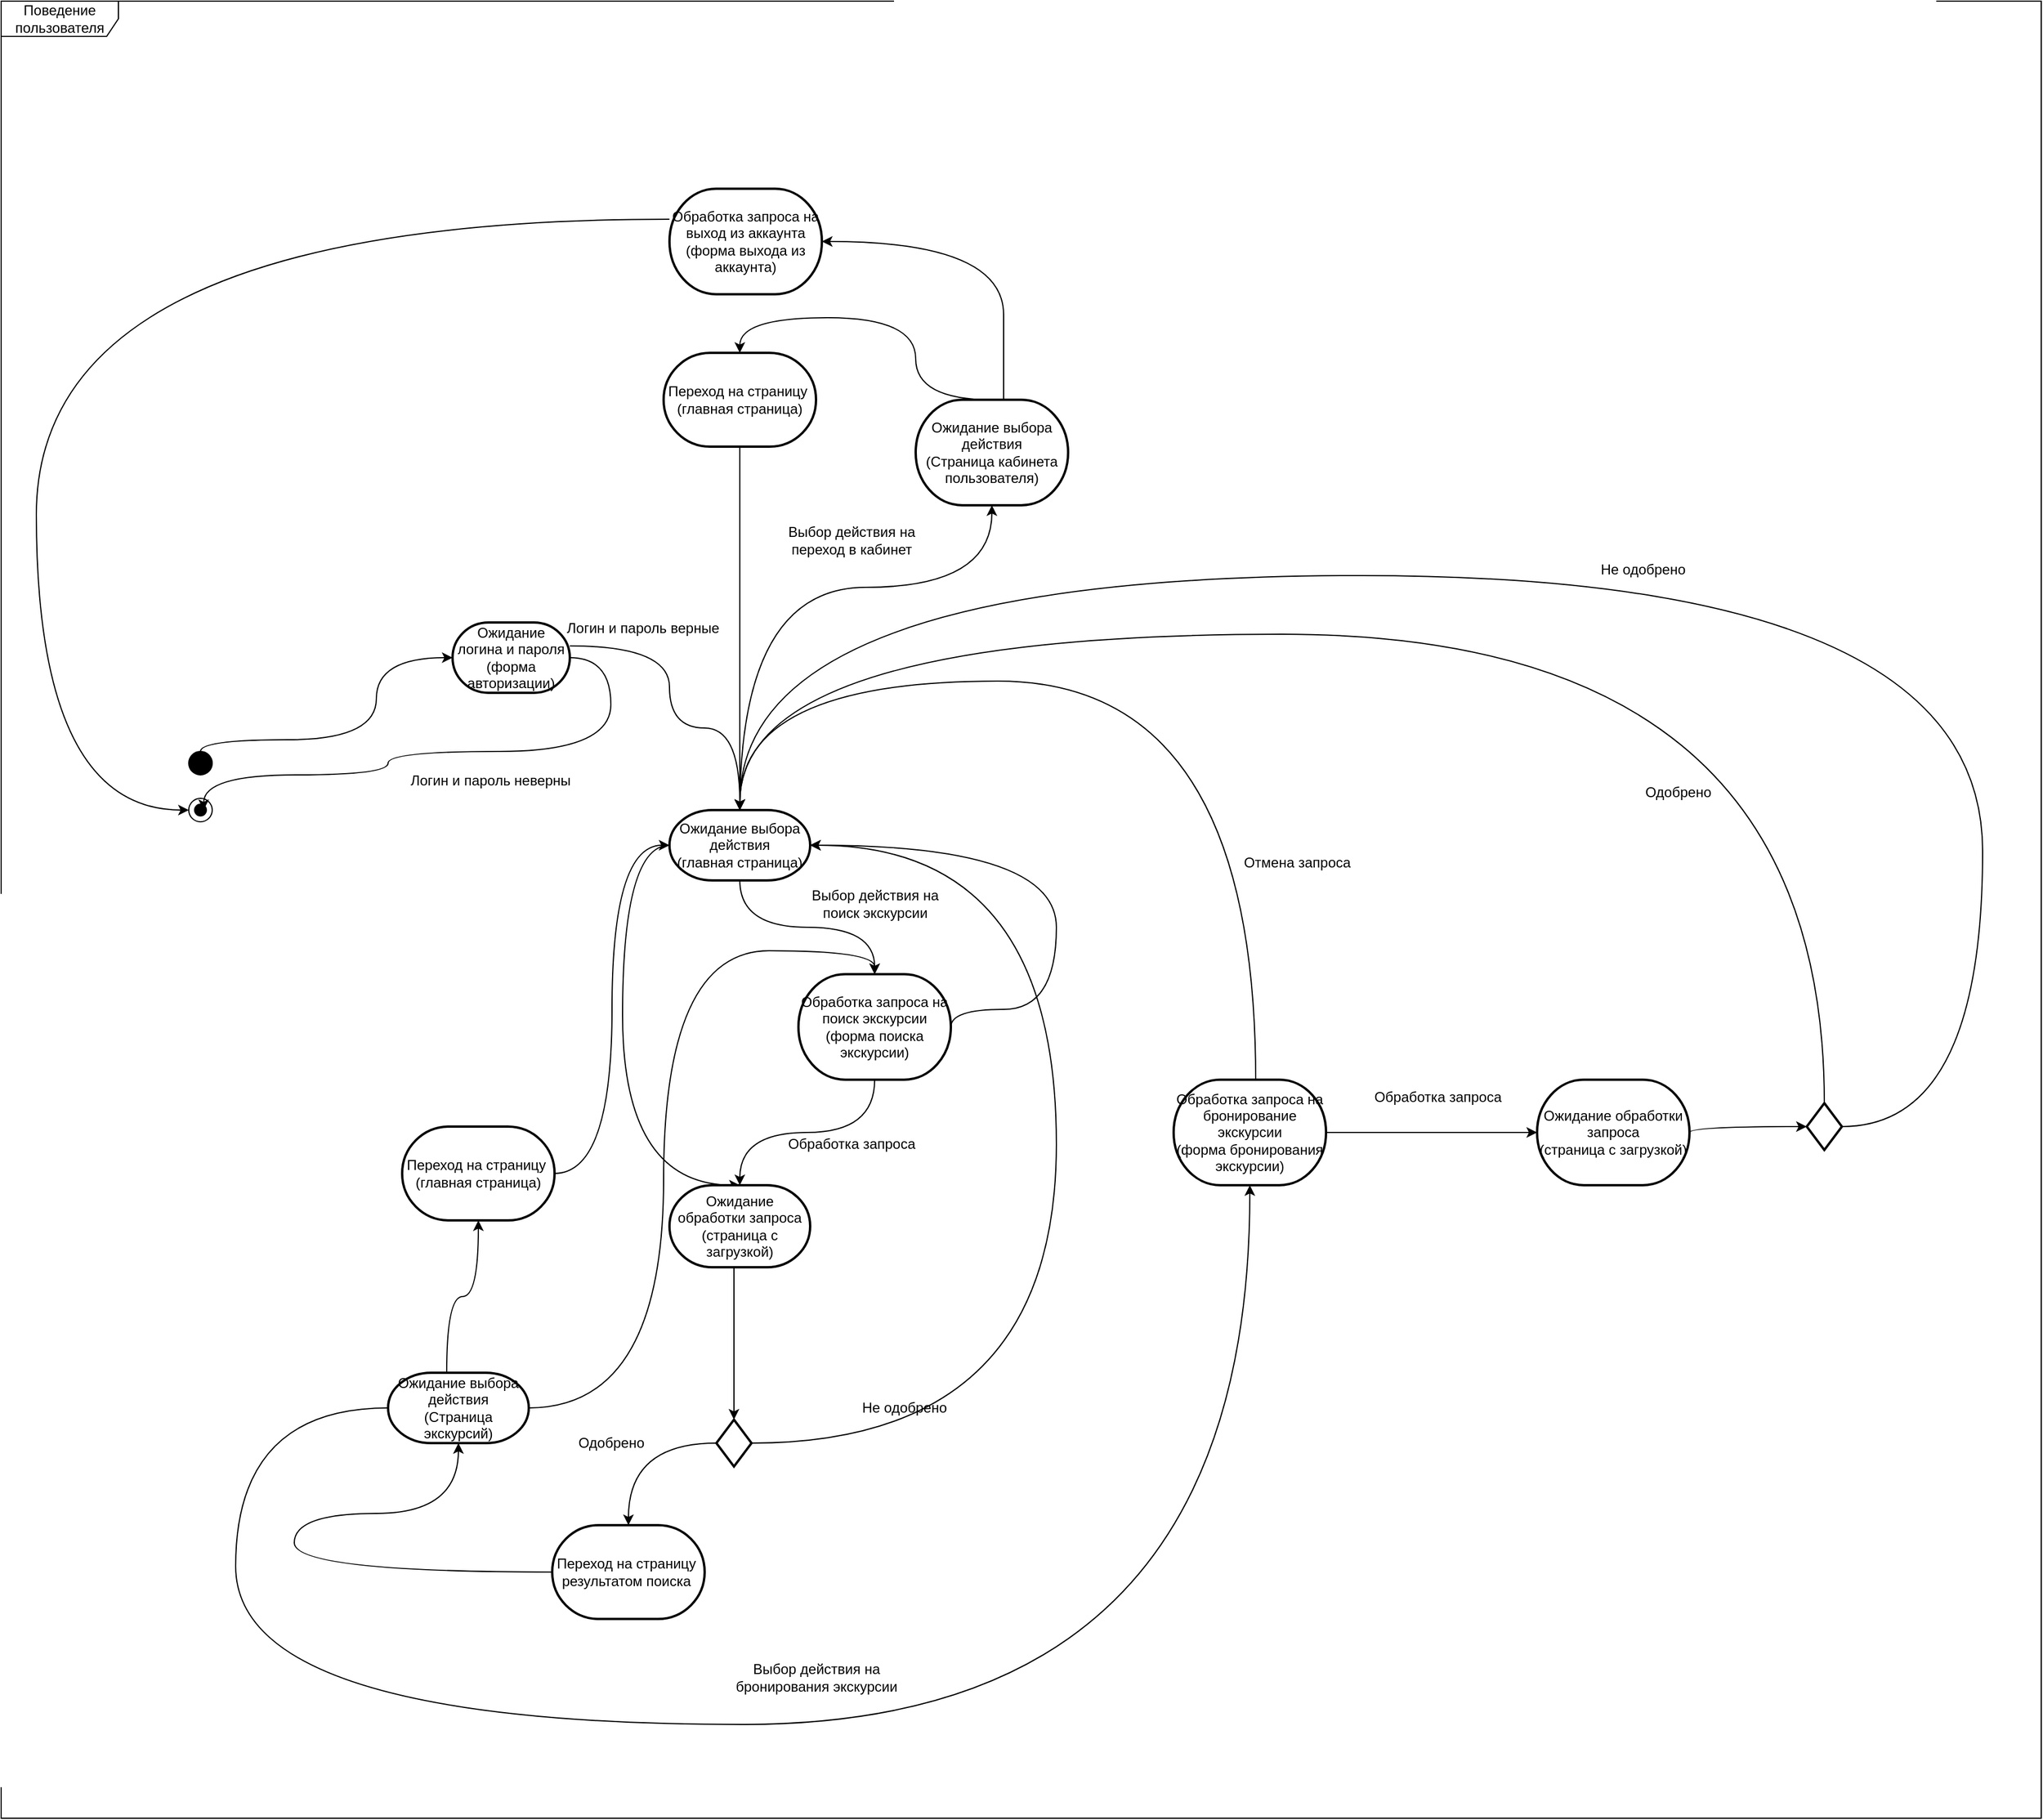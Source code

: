 <mxfile version="22.1.5" type="device" pages="2">
  <diagram name="Страница — 1" id="5sFfdiXSSPYg_MGfpaHV">
    <mxGraphModel dx="3241" dy="3050" grid="1" gridSize="10" guides="1" tooltips="1" connect="1" arrows="1" fold="1" page="1" pageScale="1" pageWidth="827" pageHeight="1169" math="0" shadow="0">
      <root>
        <mxCell id="0" />
        <mxCell id="1" parent="0" />
        <mxCell id="ZqFkhhLRCjHZOJYOurKl-1" value="Поведение пользователя" style="shape=umlFrame;whiteSpace=wrap;html=1;pointerEvents=0;width=100;height=30;" parent="1" vertex="1">
          <mxGeometry x="-820" y="-700" width="1740" height="1550" as="geometry" />
        </mxCell>
        <mxCell id="ZqFkhhLRCjHZOJYOurKl-2" value="" style="shape=ellipse;html=1;fillColor=strokeColor;fontSize=18;fontColor=#ffffff;" parent="1" vertex="1">
          <mxGeometry x="-660" y="-60" width="20" height="20" as="geometry" />
        </mxCell>
        <mxCell id="ZqFkhhLRCjHZOJYOurKl-3" value="" style="shape=mxgraph.sysml.actFinal;html=1;verticalLabelPosition=bottom;labelBackgroundColor=#ffffff;verticalAlign=top;" parent="1" vertex="1">
          <mxGeometry x="-660" y="-20" width="20" height="20" as="geometry" />
        </mxCell>
        <mxCell id="ZqFkhhLRCjHZOJYOurKl-14" style="edgeStyle=orthogonalEdgeStyle;rounded=0;orthogonalLoop=1;jettySize=auto;html=1;curved=1;exitX=0.5;exitY=1;exitDx=0;exitDy=0;exitPerimeter=0;" parent="1" source="ZqFkhhLRCjHZOJYOurKl-7" target="ZqFkhhLRCjHZOJYOurKl-12" edge="1">
          <mxGeometry relative="1" as="geometry" />
        </mxCell>
        <mxCell id="ZqFkhhLRCjHZOJYOurKl-15" style="edgeStyle=orthogonalEdgeStyle;rounded=0;orthogonalLoop=1;jettySize=auto;html=1;curved=1;entryX=0.5;entryY=0;entryDx=0;entryDy=0;entryPerimeter=0;" parent="1" source="ZqFkhhLRCjHZOJYOurKl-7" target="ZqFkhhLRCjHZOJYOurKl-21" edge="1">
          <mxGeometry relative="1" as="geometry">
            <mxPoint x="-300" y="130" as="targetPoint" />
            <Array as="points">
              <mxPoint x="-290" y="20" />
              <mxPoint x="-290" y="310" />
            </Array>
          </mxGeometry>
        </mxCell>
        <mxCell id="ZqFkhhLRCjHZOJYOurKl-7" value="Ожидание выбора действия&lt;br&gt;(главная страница)" style="strokeWidth=2;html=1;shape=mxgraph.flowchart.terminator;whiteSpace=wrap;" parent="1" vertex="1">
          <mxGeometry x="-250" y="-10" width="120" height="60" as="geometry" />
        </mxCell>
        <mxCell id="ZqFkhhLRCjHZOJYOurKl-10" style="edgeStyle=orthogonalEdgeStyle;rounded=0;orthogonalLoop=1;jettySize=auto;html=1;entryX=0;entryY=0.5;entryDx=0;entryDy=0;entryPerimeter=0;curved=1;" parent="1" source="ZqFkhhLRCjHZOJYOurKl-2" target="f9SN7dFAWlkoOtjX_CD_-2" edge="1">
          <mxGeometry relative="1" as="geometry">
            <Array as="points">
              <mxPoint x="-650" y="-70" />
              <mxPoint x="-500" y="-70" />
              <mxPoint x="-500" y="-140" />
            </Array>
            <mxPoint x="-430" y="-60" as="targetPoint" />
          </mxGeometry>
        </mxCell>
        <mxCell id="ZqFkhhLRCjHZOJYOurKl-23" style="edgeStyle=orthogonalEdgeStyle;rounded=0;orthogonalLoop=1;jettySize=auto;html=1;curved=1;" parent="1" source="ZqFkhhLRCjHZOJYOurKl-12" target="ZqFkhhLRCjHZOJYOurKl-21" edge="1">
          <mxGeometry relative="1" as="geometry" />
        </mxCell>
        <mxCell id="ZqFkhhLRCjHZOJYOurKl-27" style="edgeStyle=orthogonalEdgeStyle;rounded=0;orthogonalLoop=1;jettySize=auto;html=1;entryX=1;entryY=0.5;entryDx=0;entryDy=0;entryPerimeter=0;curved=1;exitX=1;exitY=0.5;exitDx=0;exitDy=0;exitPerimeter=0;" parent="1" source="ZqFkhhLRCjHZOJYOurKl-12" target="ZqFkhhLRCjHZOJYOurKl-7" edge="1">
          <mxGeometry relative="1" as="geometry">
            <Array as="points">
              <mxPoint x="80" y="160" />
              <mxPoint x="80" y="20" />
            </Array>
          </mxGeometry>
        </mxCell>
        <mxCell id="ZqFkhhLRCjHZOJYOurKl-12" value="Обработка запроса на поиск экскурсии&lt;br&gt;(форма поиска экскурсии)" style="strokeWidth=2;html=1;shape=mxgraph.flowchart.terminator;whiteSpace=wrap;" parent="1" vertex="1">
          <mxGeometry x="-140" y="130" width="130" height="90" as="geometry" />
        </mxCell>
        <mxCell id="ZqFkhhLRCjHZOJYOurKl-16" value="Выбор действия на &lt;br&gt;поиск экскурсии" style="text;html=1;align=center;verticalAlign=middle;resizable=0;points=[];autosize=1;strokeColor=none;fillColor=none;" parent="1" vertex="1">
          <mxGeometry x="-140" y="50" width="130" height="40" as="geometry" />
        </mxCell>
        <mxCell id="ZqFkhhLRCjHZOJYOurKl-21" value="Ожидание обработки запроса&lt;br&gt;(страница с загрузкой)" style="strokeWidth=2;html=1;shape=mxgraph.flowchart.terminator;whiteSpace=wrap;" parent="1" vertex="1">
          <mxGeometry x="-250" y="310" width="120" height="70" as="geometry" />
        </mxCell>
        <mxCell id="ZqFkhhLRCjHZOJYOurKl-24" value="Обработка запроса" style="text;html=1;align=center;verticalAlign=middle;resizable=0;points=[];autosize=1;strokeColor=none;fillColor=none;" parent="1" vertex="1">
          <mxGeometry x="-160" y="260" width="130" height="30" as="geometry" />
        </mxCell>
        <mxCell id="ZqFkhhLRCjHZOJYOurKl-28" value="Отмена запроса" style="text;html=1;align=center;verticalAlign=middle;resizable=0;points=[];autosize=1;strokeColor=none;fillColor=none;" parent="1" vertex="1">
          <mxGeometry x="230" y="20" width="110" height="30" as="geometry" />
        </mxCell>
        <mxCell id="ZqFkhhLRCjHZOJYOurKl-37" style="edgeStyle=orthogonalEdgeStyle;rounded=0;orthogonalLoop=1;jettySize=auto;html=1;curved=1;" parent="1" source="ZqFkhhLRCjHZOJYOurKl-33" target="ZqFkhhLRCjHZOJYOurKl-36" edge="1">
          <mxGeometry relative="1" as="geometry" />
        </mxCell>
        <mxCell id="ZqFkhhLRCjHZOJYOurKl-38" style="edgeStyle=orthogonalEdgeStyle;rounded=0;orthogonalLoop=1;jettySize=auto;html=1;curved=1;" parent="1" source="ZqFkhhLRCjHZOJYOurKl-33" target="ZqFkhhLRCjHZOJYOurKl-7" edge="1">
          <mxGeometry relative="1" as="geometry">
            <mxPoint x="-105" y="600" as="targetPoint" />
            <Array as="points">
              <mxPoint x="80" y="530" />
              <mxPoint x="80" y="20" />
            </Array>
          </mxGeometry>
        </mxCell>
        <mxCell id="ZqFkhhLRCjHZOJYOurKl-33" value="" style="strokeWidth=2;html=1;shape=mxgraph.flowchart.decision;whiteSpace=wrap;" parent="1" vertex="1">
          <mxGeometry x="-210" y="510" width="30" height="40" as="geometry" />
        </mxCell>
        <mxCell id="ZqFkhhLRCjHZOJYOurKl-34" style="edgeStyle=orthogonalEdgeStyle;rounded=0;orthogonalLoop=1;jettySize=auto;html=1;entryX=0.5;entryY=0;entryDx=0;entryDy=0;entryPerimeter=0;" parent="1" source="ZqFkhhLRCjHZOJYOurKl-21" target="ZqFkhhLRCjHZOJYOurKl-33" edge="1">
          <mxGeometry relative="1" as="geometry">
            <mxPoint x="-195" y="450" as="sourcePoint" />
            <Array as="points">
              <mxPoint x="-195" y="410" />
              <mxPoint x="-195" y="410" />
            </Array>
          </mxGeometry>
        </mxCell>
        <mxCell id="ZqFkhhLRCjHZOJYOurKl-36" value="Переход на страницу&amp;nbsp;&lt;br&gt;результатом поиска&amp;nbsp;" style="strokeWidth=2;html=1;shape=mxgraph.flowchart.terminator;whiteSpace=wrap;" parent="1" vertex="1">
          <mxGeometry x="-350" y="600" width="130" height="80" as="geometry" />
        </mxCell>
        <mxCell id="ZqFkhhLRCjHZOJYOurKl-39" value="Одобрено" style="text;html=1;align=center;verticalAlign=middle;resizable=0;points=[];autosize=1;strokeColor=none;fillColor=none;" parent="1" vertex="1">
          <mxGeometry x="-340" y="515" width="80" height="30" as="geometry" />
        </mxCell>
        <mxCell id="ZqFkhhLRCjHZOJYOurKl-40" value="Не одобрено" style="text;html=1;align=center;verticalAlign=middle;resizable=0;points=[];autosize=1;strokeColor=none;fillColor=none;" parent="1" vertex="1">
          <mxGeometry x="-100" y="485" width="100" height="30" as="geometry" />
        </mxCell>
        <mxCell id="ZqFkhhLRCjHZOJYOurKl-41" style="edgeStyle=orthogonalEdgeStyle;rounded=0;orthogonalLoop=1;jettySize=auto;html=1;entryX=0.5;entryY=1;entryDx=0;entryDy=0;entryPerimeter=0;curved=1;" parent="1" source="ZqFkhhLRCjHZOJYOurKl-36" target="vOHl85reNd6OI8K4IFUe-1" edge="1">
          <mxGeometry relative="1" as="geometry">
            <Array as="points">
              <mxPoint x="-570" y="640" />
              <mxPoint x="-570" y="590" />
              <mxPoint x="-430" y="590" />
            </Array>
          </mxGeometry>
        </mxCell>
        <mxCell id="vOHl85reNd6OI8K4IFUe-4" style="edgeStyle=orthogonalEdgeStyle;rounded=0;orthogonalLoop=1;jettySize=auto;html=1;curved=1;" parent="1" source="vOHl85reNd6OI8K4IFUe-1" target="vOHl85reNd6OI8K4IFUe-3" edge="1">
          <mxGeometry relative="1" as="geometry">
            <Array as="points">
              <mxPoint x="-440" y="405" />
              <mxPoint x="-413" y="405" />
            </Array>
          </mxGeometry>
        </mxCell>
        <mxCell id="vOHl85reNd6OI8K4IFUe-1" value="Ожидание выбора действия&lt;br&gt;(Страница экскурсий)" style="strokeWidth=2;html=1;shape=mxgraph.flowchart.terminator;whiteSpace=wrap;" parent="1" vertex="1">
          <mxGeometry x="-490" y="470" width="120" height="60" as="geometry" />
        </mxCell>
        <mxCell id="vOHl85reNd6OI8K4IFUe-3" value="Переход на страницу&amp;nbsp;&lt;br&gt;(главная страница)" style="strokeWidth=2;html=1;shape=mxgraph.flowchart.terminator;whiteSpace=wrap;" parent="1" vertex="1">
          <mxGeometry x="-478" y="260" width="130" height="80" as="geometry" />
        </mxCell>
        <mxCell id="vOHl85reNd6OI8K4IFUe-5" style="edgeStyle=orthogonalEdgeStyle;rounded=0;orthogonalLoop=1;jettySize=auto;html=1;entryX=0;entryY=0.5;entryDx=0;entryDy=0;entryPerimeter=0;curved=1;" parent="1" source="vOHl85reNd6OI8K4IFUe-3" target="ZqFkhhLRCjHZOJYOurKl-7" edge="1">
          <mxGeometry relative="1" as="geometry" />
        </mxCell>
        <mxCell id="vOHl85reNd6OI8K4IFUe-7" style="edgeStyle=orthogonalEdgeStyle;rounded=0;orthogonalLoop=1;jettySize=auto;html=1;entryX=0.5;entryY=0;entryDx=0;entryDy=0;entryPerimeter=0;curved=1;" parent="1" source="vOHl85reNd6OI8K4IFUe-1" target="ZqFkhhLRCjHZOJYOurKl-12" edge="1">
          <mxGeometry relative="1" as="geometry" />
        </mxCell>
        <mxCell id="f9SN7dFAWlkoOtjX_CD_-2" value="Ожидание логина и пароля&lt;br&gt;(форма авторизации)" style="strokeWidth=2;html=1;shape=mxgraph.flowchart.terminator;whiteSpace=wrap;" parent="1" vertex="1">
          <mxGeometry x="-435" y="-170" width="100" height="60" as="geometry" />
        </mxCell>
        <mxCell id="f9SN7dFAWlkoOtjX_CD_-3" style="edgeStyle=orthogonalEdgeStyle;rounded=0;orthogonalLoop=1;jettySize=auto;html=1;entryX=0.634;entryY=0.502;entryDx=0;entryDy=0;entryPerimeter=0;curved=1;" parent="1" source="f9SN7dFAWlkoOtjX_CD_-2" target="ZqFkhhLRCjHZOJYOurKl-3" edge="1">
          <mxGeometry relative="1" as="geometry">
            <Array as="points">
              <mxPoint x="-300" y="-140" />
              <mxPoint x="-300" y="-60" />
              <mxPoint x="-490" y="-60" />
              <mxPoint x="-490" y="-40" />
              <mxPoint x="-647" y="-40" />
            </Array>
            <mxPoint x="-425" y="-130" as="targetPoint" />
            <mxPoint x="-640" y="-50" as="sourcePoint" />
          </mxGeometry>
        </mxCell>
        <mxCell id="f9SN7dFAWlkoOtjX_CD_-4" value="Логин и пароль неверны" style="text;html=1;align=center;verticalAlign=middle;resizable=0;points=[];autosize=1;strokeColor=none;fillColor=none;" parent="1" vertex="1">
          <mxGeometry x="-483" y="-50" width="160" height="30" as="geometry" />
        </mxCell>
        <mxCell id="f9SN7dFAWlkoOtjX_CD_-5" style="edgeStyle=orthogonalEdgeStyle;rounded=0;orthogonalLoop=1;jettySize=auto;html=1;curved=1;" parent="1" source="f9SN7dFAWlkoOtjX_CD_-2" target="ZqFkhhLRCjHZOJYOurKl-7" edge="1">
          <mxGeometry relative="1" as="geometry">
            <Array as="points">
              <mxPoint x="-250" y="-150" />
              <mxPoint x="-250" y="-80" />
              <mxPoint x="-190" y="-80" />
            </Array>
            <mxPoint x="-55" y="-220" as="targetPoint" />
            <mxPoint x="-270" y="-140" as="sourcePoint" />
          </mxGeometry>
        </mxCell>
        <mxCell id="f9SN7dFAWlkoOtjX_CD_-6" value="Логин и пароль верные" style="text;html=1;align=center;verticalAlign=middle;resizable=0;points=[];autosize=1;strokeColor=none;fillColor=none;" parent="1" vertex="1">
          <mxGeometry x="-348" y="-180" width="150" height="30" as="geometry" />
        </mxCell>
        <mxCell id="f9SN7dFAWlkoOtjX_CD_-7" value="Обработка запроса на бронирование экскурсии&lt;br&gt;(форма бронирования экскурсии)" style="strokeWidth=2;html=1;shape=mxgraph.flowchart.terminator;whiteSpace=wrap;" parent="1" vertex="1">
          <mxGeometry x="180" y="220" width="130" height="90" as="geometry" />
        </mxCell>
        <mxCell id="f9SN7dFAWlkoOtjX_CD_-10" value="Ожидание обработки запроса&lt;br style=&quot;border-color: var(--border-color);&quot;&gt;(страница с загрузкой)" style="strokeWidth=2;html=1;shape=mxgraph.flowchart.terminator;whiteSpace=wrap;" parent="1" vertex="1">
          <mxGeometry x="490" y="220" width="130" height="90" as="geometry" />
        </mxCell>
        <mxCell id="f9SN7dFAWlkoOtjX_CD_-11" style="edgeStyle=orthogonalEdgeStyle;rounded=0;orthogonalLoop=1;jettySize=auto;html=1;curved=1;" parent="1" source="f9SN7dFAWlkoOtjX_CD_-7" target="f9SN7dFAWlkoOtjX_CD_-10" edge="1">
          <mxGeometry relative="1" as="geometry">
            <mxPoint x="-110" y="390" as="sourcePoint" />
            <mxPoint x="255" y="320" as="targetPoint" />
            <Array as="points">
              <mxPoint x="400" y="265" />
              <mxPoint x="400" y="265" />
            </Array>
          </mxGeometry>
        </mxCell>
        <mxCell id="f9SN7dFAWlkoOtjX_CD_-12" value="Обработка запроса" style="text;html=1;align=center;verticalAlign=middle;resizable=0;points=[];autosize=1;strokeColor=none;fillColor=none;" parent="1" vertex="1">
          <mxGeometry x="340" y="220" width="130" height="30" as="geometry" />
        </mxCell>
        <mxCell id="f9SN7dFAWlkoOtjX_CD_-13" style="edgeStyle=orthogonalEdgeStyle;rounded=0;orthogonalLoop=1;jettySize=auto;html=1;curved=1;" parent="1" source="f9SN7dFAWlkoOtjX_CD_-7" target="ZqFkhhLRCjHZOJYOurKl-7" edge="1">
          <mxGeometry relative="1" as="geometry">
            <Array as="points">
              <mxPoint x="250" y="-120" />
              <mxPoint x="-190" y="-120" />
            </Array>
            <mxPoint x="1140" y="605" as="sourcePoint" />
            <mxPoint x="390" y="380" as="targetPoint" />
          </mxGeometry>
        </mxCell>
        <mxCell id="f9SN7dFAWlkoOtjX_CD_-14" value="" style="strokeWidth=2;html=1;shape=mxgraph.flowchart.decision;whiteSpace=wrap;" parent="1" vertex="1">
          <mxGeometry x="720" y="240" width="30" height="40" as="geometry" />
        </mxCell>
        <mxCell id="f9SN7dFAWlkoOtjX_CD_-16" style="edgeStyle=orthogonalEdgeStyle;rounded=0;orthogonalLoop=1;jettySize=auto;html=1;curved=1;entryX=0.5;entryY=0;entryDx=0;entryDy=0;entryPerimeter=0;" parent="1" source="f9SN7dFAWlkoOtjX_CD_-14" target="ZqFkhhLRCjHZOJYOurKl-7" edge="1">
          <mxGeometry relative="1" as="geometry">
            <Array as="points">
              <mxPoint x="735" y="-160" />
              <mxPoint x="-190" y="-160" />
            </Array>
            <mxPoint x="770" y="230" as="sourcePoint" />
            <mxPoint x="401" y="380" as="targetPoint" />
          </mxGeometry>
        </mxCell>
        <mxCell id="f9SN7dFAWlkoOtjX_CD_-17" value="Одобрено" style="text;html=1;align=center;verticalAlign=middle;resizable=0;points=[];autosize=1;strokeColor=none;fillColor=none;" parent="1" vertex="1">
          <mxGeometry x="570" y="-40" width="80" height="30" as="geometry" />
        </mxCell>
        <mxCell id="f9SN7dFAWlkoOtjX_CD_-18" style="edgeStyle=orthogonalEdgeStyle;rounded=0;orthogonalLoop=1;jettySize=auto;html=1;curved=1;" parent="1" source="vOHl85reNd6OI8K4IFUe-1" target="f9SN7dFAWlkoOtjX_CD_-7" edge="1">
          <mxGeometry relative="1" as="geometry">
            <mxPoint x="-200" y="540" as="sourcePoint" />
            <mxPoint x="-275" y="610" as="targetPoint" />
            <Array as="points">
              <mxPoint x="-620" y="500" />
              <mxPoint x="-620" y="770" />
              <mxPoint x="245" y="770" />
            </Array>
          </mxGeometry>
        </mxCell>
        <mxCell id="f9SN7dFAWlkoOtjX_CD_-19" value="Выбор действия на &lt;br&gt;бронирования экскурсии" style="text;html=1;align=center;verticalAlign=middle;resizable=0;points=[];autosize=1;strokeColor=none;fillColor=none;" parent="1" vertex="1">
          <mxGeometry x="-210" y="710" width="170" height="40" as="geometry" />
        </mxCell>
        <mxCell id="f9SN7dFAWlkoOtjX_CD_-20" style="edgeStyle=orthogonalEdgeStyle;rounded=0;orthogonalLoop=1;jettySize=auto;html=1;curved=1;exitX=1;exitY=0.5;exitDx=0;exitDy=0;exitPerimeter=0;entryX=0.5;entryY=0;entryDx=0;entryDy=0;entryPerimeter=0;" parent="1" source="f9SN7dFAWlkoOtjX_CD_-14" target="ZqFkhhLRCjHZOJYOurKl-7" edge="1">
          <mxGeometry relative="1" as="geometry">
            <Array as="points">
              <mxPoint x="870" y="260" />
              <mxPoint x="870" y="-210" />
              <mxPoint x="-190" y="-210" />
            </Array>
            <mxPoint x="675" y="-140" as="sourcePoint" />
            <mxPoint x="-169" as="targetPoint" />
          </mxGeometry>
        </mxCell>
        <mxCell id="f9SN7dFAWlkoOtjX_CD_-21" value="Не одобрено" style="text;html=1;align=center;verticalAlign=middle;resizable=0;points=[];autosize=1;strokeColor=none;fillColor=none;" parent="1" vertex="1">
          <mxGeometry x="530" y="-230" width="100" height="30" as="geometry" />
        </mxCell>
        <mxCell id="f9SN7dFAWlkoOtjX_CD_-24" value="Ожидание выбора действия&lt;br style=&quot;border-color: var(--border-color);&quot;&gt;(Страница кабинета пользователя)" style="strokeWidth=2;html=1;shape=mxgraph.flowchart.terminator;whiteSpace=wrap;" parent="1" vertex="1">
          <mxGeometry x="-40" y="-360" width="130" height="90" as="geometry" />
        </mxCell>
        <mxCell id="f9SN7dFAWlkoOtjX_CD_-25" style="edgeStyle=orthogonalEdgeStyle;rounded=0;orthogonalLoop=1;jettySize=auto;html=1;curved=1;exitX=0.5;exitY=0;exitDx=0;exitDy=0;exitPerimeter=0;" parent="1" source="ZqFkhhLRCjHZOJYOurKl-7" target="f9SN7dFAWlkoOtjX_CD_-24" edge="1">
          <mxGeometry relative="1" as="geometry">
            <mxPoint x="-210" y="-235.45" as="sourcePoint" />
            <mxPoint x="-30" y="-235.45" as="targetPoint" />
            <Array as="points">
              <mxPoint x="-190" y="-200" />
              <mxPoint x="25" y="-200" />
            </Array>
          </mxGeometry>
        </mxCell>
        <mxCell id="f9SN7dFAWlkoOtjX_CD_-26" value="Выбор действия на &lt;br&gt;переход в кабинет" style="text;html=1;align=center;verticalAlign=middle;resizable=0;points=[];autosize=1;strokeColor=none;fillColor=none;" parent="1" vertex="1">
          <mxGeometry x="-160" y="-260" width="130" height="40" as="geometry" />
        </mxCell>
        <mxCell id="f9SN7dFAWlkoOtjX_CD_-27" value="Обработка запроса на выход из аккаунта&lt;br&gt;(форма выхода из аккаунта)" style="strokeWidth=2;html=1;shape=mxgraph.flowchart.terminator;whiteSpace=wrap;" parent="1" vertex="1">
          <mxGeometry x="-250" y="-540" width="130" height="90" as="geometry" />
        </mxCell>
        <mxCell id="f9SN7dFAWlkoOtjX_CD_-28" style="edgeStyle=orthogonalEdgeStyle;rounded=0;orthogonalLoop=1;jettySize=auto;html=1;curved=1;" parent="1" source="f9SN7dFAWlkoOtjX_CD_-24" target="f9SN7dFAWlkoOtjX_CD_-27" edge="1">
          <mxGeometry relative="1" as="geometry">
            <mxPoint x="-180" as="sourcePoint" />
            <mxPoint x="35" y="-260" as="targetPoint" />
            <Array as="points">
              <mxPoint x="35" y="-370" />
              <mxPoint x="35" y="-370" />
            </Array>
          </mxGeometry>
        </mxCell>
        <mxCell id="f9SN7dFAWlkoOtjX_CD_-29" style="edgeStyle=orthogonalEdgeStyle;rounded=0;orthogonalLoop=1;jettySize=auto;html=1;curved=1;entryX=0;entryY=0.5;entryDx=0;entryDy=0;entryPerimeter=0;" parent="1" source="f9SN7dFAWlkoOtjX_CD_-27" target="ZqFkhhLRCjHZOJYOurKl-3" edge="1">
          <mxGeometry relative="1" as="geometry">
            <mxPoint x="-210" y="-504" as="sourcePoint" />
            <mxPoint x="-210" y="-584" as="targetPoint" />
            <Array as="points">
              <mxPoint x="-790" y="-514" />
              <mxPoint x="-790" y="-10" />
            </Array>
          </mxGeometry>
        </mxCell>
        <mxCell id="f9SN7dFAWlkoOtjX_CD_-30" value="Переход на страницу&amp;nbsp;&lt;br&gt;(главная страница)" style="strokeWidth=2;html=1;shape=mxgraph.flowchart.terminator;whiteSpace=wrap;" parent="1" vertex="1">
          <mxGeometry x="-255" y="-400" width="130" height="80" as="geometry" />
        </mxCell>
        <mxCell id="f9SN7dFAWlkoOtjX_CD_-31" style="edgeStyle=orthogonalEdgeStyle;rounded=0;orthogonalLoop=1;jettySize=auto;html=1;curved=1;exitX=0.5;exitY=0;exitDx=0;exitDy=0;exitPerimeter=0;" parent="1" source="f9SN7dFAWlkoOtjX_CD_-24" target="f9SN7dFAWlkoOtjX_CD_-30" edge="1">
          <mxGeometry relative="1" as="geometry">
            <mxPoint x="275" y="-365" as="sourcePoint" />
            <mxPoint x="120" y="-500" as="targetPoint" />
            <Array as="points">
              <mxPoint x="-40" y="-360" />
              <mxPoint x="-40" y="-430" />
              <mxPoint x="-190" y="-430" />
            </Array>
          </mxGeometry>
        </mxCell>
        <mxCell id="f9SN7dFAWlkoOtjX_CD_-32" style="edgeStyle=orthogonalEdgeStyle;rounded=0;orthogonalLoop=1;jettySize=auto;html=1;curved=1;exitX=0.5;exitY=1;exitDx=0;exitDy=0;exitPerimeter=0;entryX=0.5;entryY=0;entryDx=0;entryDy=0;entryPerimeter=0;" parent="1" source="f9SN7dFAWlkoOtjX_CD_-30" target="ZqFkhhLRCjHZOJYOurKl-7" edge="1">
          <mxGeometry relative="1" as="geometry">
            <mxPoint x="190" y="-395" as="sourcePoint" />
            <mxPoint x="290" y="-400" as="targetPoint" />
            <Array as="points">
              <mxPoint x="-190" y="-200" />
              <mxPoint x="-190" y="-200" />
            </Array>
          </mxGeometry>
        </mxCell>
        <mxCell id="f9SN7dFAWlkoOtjX_CD_-33" style="edgeStyle=orthogonalEdgeStyle;rounded=0;orthogonalLoop=1;jettySize=auto;html=1;curved=1;exitX=1;exitY=0.5;exitDx=0;exitDy=0;exitPerimeter=0;entryX=0;entryY=0.5;entryDx=0;entryDy=0;entryPerimeter=0;" parent="1" source="f9SN7dFAWlkoOtjX_CD_-10" target="f9SN7dFAWlkoOtjX_CD_-14" edge="1">
          <mxGeometry relative="1" as="geometry">
            <mxPoint x="710" y="308.95" as="sourcePoint" />
            <mxPoint x="890" y="308.95" as="targetPoint" />
            <Array as="points">
              <mxPoint x="620" y="260" />
            </Array>
          </mxGeometry>
        </mxCell>
      </root>
    </mxGraphModel>
  </diagram>
  <diagram id="s0JK3L38kdMaO2lfotUP" name="Страница — 2">
    <mxGraphModel dx="2437" dy="2423" grid="1" gridSize="10" guides="1" tooltips="1" connect="1" arrows="1" fold="1" page="1" pageScale="1" pageWidth="827" pageHeight="1169" math="0" shadow="0">
      <root>
        <mxCell id="0" />
        <mxCell id="1" parent="0" />
        <mxCell id="zlyWYJ8HBz21ZEDZkuE5-1" value="Поведение пользователя" style="shape=umlFrame;whiteSpace=wrap;html=1;pointerEvents=0;width=100;height=30;" vertex="1" parent="1">
          <mxGeometry x="-820" y="-700" width="1740" height="1550" as="geometry" />
        </mxCell>
        <mxCell id="zlyWYJ8HBz21ZEDZkuE5-2" value="" style="shape=ellipse;html=1;fillColor=strokeColor;fontSize=18;fontColor=#ffffff;" vertex="1" parent="1">
          <mxGeometry x="-660" y="-60" width="20" height="20" as="geometry" />
        </mxCell>
        <mxCell id="zlyWYJ8HBz21ZEDZkuE5-3" value="" style="shape=mxgraph.sysml.actFinal;html=1;verticalLabelPosition=bottom;labelBackgroundColor=#ffffff;verticalAlign=top;" vertex="1" parent="1">
          <mxGeometry x="-660" y="-20" width="20" height="20" as="geometry" />
        </mxCell>
        <mxCell id="zlyWYJ8HBz21ZEDZkuE5-4" style="edgeStyle=orthogonalEdgeStyle;rounded=0;orthogonalLoop=1;jettySize=auto;html=1;curved=1;exitX=0.5;exitY=1;exitDx=0;exitDy=0;exitPerimeter=0;" edge="1" parent="1" source="zlyWYJ8HBz21ZEDZkuE5-6" target="zlyWYJ8HBz21ZEDZkuE5-10">
          <mxGeometry relative="1" as="geometry" />
        </mxCell>
        <mxCell id="zlyWYJ8HBz21ZEDZkuE5-5" style="edgeStyle=orthogonalEdgeStyle;rounded=0;orthogonalLoop=1;jettySize=auto;html=1;curved=1;entryX=0.5;entryY=0;entryDx=0;entryDy=0;entryPerimeter=0;" edge="1" parent="1" source="zlyWYJ8HBz21ZEDZkuE5-6" target="zlyWYJ8HBz21ZEDZkuE5-12">
          <mxGeometry relative="1" as="geometry">
            <mxPoint x="-300" y="130" as="targetPoint" />
            <Array as="points">
              <mxPoint x="-290" y="20" />
              <mxPoint x="-290" y="310" />
            </Array>
          </mxGeometry>
        </mxCell>
        <mxCell id="zlyWYJ8HBz21ZEDZkuE5-6" value="Ожидание выбора действия&lt;br&gt;(главная страница)" style="strokeWidth=2;html=1;shape=mxgraph.flowchart.terminator;whiteSpace=wrap;" vertex="1" parent="1">
          <mxGeometry x="-250" y="-10" width="120" height="60" as="geometry" />
        </mxCell>
        <mxCell id="zlyWYJ8HBz21ZEDZkuE5-7" style="edgeStyle=orthogonalEdgeStyle;rounded=0;orthogonalLoop=1;jettySize=auto;html=1;entryX=0;entryY=0.5;entryDx=0;entryDy=0;entryPerimeter=0;curved=1;" edge="1" parent="1" source="zlyWYJ8HBz21ZEDZkuE5-2" target="zlyWYJ8HBz21ZEDZkuE5-28">
          <mxGeometry relative="1" as="geometry">
            <Array as="points">
              <mxPoint x="-650" y="-70" />
              <mxPoint x="-500" y="-70" />
              <mxPoint x="-500" y="-140" />
            </Array>
            <mxPoint x="-430" y="-60" as="targetPoint" />
          </mxGeometry>
        </mxCell>
        <mxCell id="zlyWYJ8HBz21ZEDZkuE5-8" style="edgeStyle=orthogonalEdgeStyle;rounded=0;orthogonalLoop=1;jettySize=auto;html=1;curved=1;" edge="1" parent="1" source="zlyWYJ8HBz21ZEDZkuE5-10" target="zlyWYJ8HBz21ZEDZkuE5-12">
          <mxGeometry relative="1" as="geometry" />
        </mxCell>
        <mxCell id="zlyWYJ8HBz21ZEDZkuE5-9" style="edgeStyle=orthogonalEdgeStyle;rounded=0;orthogonalLoop=1;jettySize=auto;html=1;entryX=1;entryY=0.5;entryDx=0;entryDy=0;entryPerimeter=0;curved=1;exitX=1;exitY=0.5;exitDx=0;exitDy=0;exitPerimeter=0;" edge="1" parent="1" source="zlyWYJ8HBz21ZEDZkuE5-10" target="zlyWYJ8HBz21ZEDZkuE5-6">
          <mxGeometry relative="1" as="geometry">
            <Array as="points">
              <mxPoint x="80" y="160" />
              <mxPoint x="80" y="20" />
            </Array>
          </mxGeometry>
        </mxCell>
        <mxCell id="zlyWYJ8HBz21ZEDZkuE5-10" value="Обработка запроса на поиск экскурсии&lt;br&gt;(форма поиска экскурсии)" style="strokeWidth=2;html=1;shape=mxgraph.flowchart.terminator;whiteSpace=wrap;" vertex="1" parent="1">
          <mxGeometry x="-140" y="130" width="130" height="90" as="geometry" />
        </mxCell>
        <mxCell id="zlyWYJ8HBz21ZEDZkuE5-11" value="Выбор действия на &lt;br&gt;поиск экскурсии" style="text;html=1;align=center;verticalAlign=middle;resizable=0;points=[];autosize=1;strokeColor=none;fillColor=none;" vertex="1" parent="1">
          <mxGeometry x="-140" y="50" width="130" height="40" as="geometry" />
        </mxCell>
        <mxCell id="zlyWYJ8HBz21ZEDZkuE5-12" value="Ожидание обработки запроса&lt;br&gt;(страница с загрузкой)" style="strokeWidth=2;html=1;shape=mxgraph.flowchart.terminator;whiteSpace=wrap;" vertex="1" parent="1">
          <mxGeometry x="-250" y="310" width="120" height="70" as="geometry" />
        </mxCell>
        <mxCell id="zlyWYJ8HBz21ZEDZkuE5-13" value="Обработка запроса" style="text;html=1;align=center;verticalAlign=middle;resizable=0;points=[];autosize=1;strokeColor=none;fillColor=none;" vertex="1" parent="1">
          <mxGeometry x="-160" y="260" width="130" height="30" as="geometry" />
        </mxCell>
        <mxCell id="zlyWYJ8HBz21ZEDZkuE5-15" style="edgeStyle=orthogonalEdgeStyle;rounded=0;orthogonalLoop=1;jettySize=auto;html=1;curved=1;" edge="1" parent="1" source="zlyWYJ8HBz21ZEDZkuE5-17" target="zlyWYJ8HBz21ZEDZkuE5-19">
          <mxGeometry relative="1" as="geometry" />
        </mxCell>
        <mxCell id="zlyWYJ8HBz21ZEDZkuE5-16" style="edgeStyle=orthogonalEdgeStyle;rounded=0;orthogonalLoop=1;jettySize=auto;html=1;curved=1;" edge="1" parent="1" source="zlyWYJ8HBz21ZEDZkuE5-17" target="zlyWYJ8HBz21ZEDZkuE5-6">
          <mxGeometry relative="1" as="geometry">
            <mxPoint x="-105" y="600" as="targetPoint" />
            <Array as="points">
              <mxPoint x="80" y="530" />
              <mxPoint x="80" y="20" />
            </Array>
          </mxGeometry>
        </mxCell>
        <mxCell id="zlyWYJ8HBz21ZEDZkuE5-17" value="" style="strokeWidth=2;html=1;shape=mxgraph.flowchart.decision;whiteSpace=wrap;" vertex="1" parent="1">
          <mxGeometry x="-210" y="510" width="30" height="40" as="geometry" />
        </mxCell>
        <mxCell id="zlyWYJ8HBz21ZEDZkuE5-18" style="edgeStyle=orthogonalEdgeStyle;rounded=0;orthogonalLoop=1;jettySize=auto;html=1;entryX=0.5;entryY=0;entryDx=0;entryDy=0;entryPerimeter=0;" edge="1" parent="1" source="zlyWYJ8HBz21ZEDZkuE5-12" target="zlyWYJ8HBz21ZEDZkuE5-17">
          <mxGeometry relative="1" as="geometry">
            <mxPoint x="-195" y="450" as="sourcePoint" />
            <Array as="points">
              <mxPoint x="-195" y="410" />
              <mxPoint x="-195" y="410" />
            </Array>
          </mxGeometry>
        </mxCell>
        <mxCell id="zlyWYJ8HBz21ZEDZkuE5-19" value="Переход на страницу&amp;nbsp;&lt;br&gt;результатом поиска&amp;nbsp;" style="strokeWidth=2;html=1;shape=mxgraph.flowchart.terminator;whiteSpace=wrap;" vertex="1" parent="1">
          <mxGeometry x="-350" y="600" width="130" height="80" as="geometry" />
        </mxCell>
        <mxCell id="zlyWYJ8HBz21ZEDZkuE5-20" value="Одобрено" style="text;html=1;align=center;verticalAlign=middle;resizable=0;points=[];autosize=1;strokeColor=none;fillColor=none;" vertex="1" parent="1">
          <mxGeometry x="-340" y="515" width="80" height="30" as="geometry" />
        </mxCell>
        <mxCell id="zlyWYJ8HBz21ZEDZkuE5-21" value="Не одобрено" style="text;html=1;align=center;verticalAlign=middle;resizable=0;points=[];autosize=1;strokeColor=none;fillColor=none;" vertex="1" parent="1">
          <mxGeometry x="-100" y="485" width="100" height="30" as="geometry" />
        </mxCell>
        <mxCell id="zlyWYJ8HBz21ZEDZkuE5-22" style="edgeStyle=orthogonalEdgeStyle;rounded=0;orthogonalLoop=1;jettySize=auto;html=1;entryX=0.5;entryY=1;entryDx=0;entryDy=0;entryPerimeter=0;curved=1;" edge="1" parent="1" source="zlyWYJ8HBz21ZEDZkuE5-19" target="zlyWYJ8HBz21ZEDZkuE5-24">
          <mxGeometry relative="1" as="geometry">
            <Array as="points">
              <mxPoint x="-570" y="640" />
              <mxPoint x="-570" y="590" />
              <mxPoint x="-430" y="590" />
            </Array>
          </mxGeometry>
        </mxCell>
        <mxCell id="zlyWYJ8HBz21ZEDZkuE5-23" style="edgeStyle=orthogonalEdgeStyle;rounded=0;orthogonalLoop=1;jettySize=auto;html=1;curved=1;" edge="1" parent="1" source="zlyWYJ8HBz21ZEDZkuE5-24" target="zlyWYJ8HBz21ZEDZkuE5-25">
          <mxGeometry relative="1" as="geometry">
            <Array as="points">
              <mxPoint x="-440" y="405" />
              <mxPoint x="-413" y="405" />
            </Array>
          </mxGeometry>
        </mxCell>
        <mxCell id="zlyWYJ8HBz21ZEDZkuE5-24" value="Ожидание выбора действия&lt;br&gt;(Страница экскурсий)" style="strokeWidth=2;html=1;shape=mxgraph.flowchart.terminator;whiteSpace=wrap;" vertex="1" parent="1">
          <mxGeometry x="-490" y="470" width="120" height="60" as="geometry" />
        </mxCell>
        <mxCell id="zlyWYJ8HBz21ZEDZkuE5-25" value="Переход на страницу&amp;nbsp;&lt;br&gt;(главная страница)" style="strokeWidth=2;html=1;shape=mxgraph.flowchart.terminator;whiteSpace=wrap;" vertex="1" parent="1">
          <mxGeometry x="-478" y="260" width="130" height="80" as="geometry" />
        </mxCell>
        <mxCell id="zlyWYJ8HBz21ZEDZkuE5-26" style="edgeStyle=orthogonalEdgeStyle;rounded=0;orthogonalLoop=1;jettySize=auto;html=1;entryX=0;entryY=0.5;entryDx=0;entryDy=0;entryPerimeter=0;curved=1;" edge="1" parent="1" source="zlyWYJ8HBz21ZEDZkuE5-25" target="zlyWYJ8HBz21ZEDZkuE5-6">
          <mxGeometry relative="1" as="geometry" />
        </mxCell>
        <mxCell id="zlyWYJ8HBz21ZEDZkuE5-27" style="edgeStyle=orthogonalEdgeStyle;rounded=0;orthogonalLoop=1;jettySize=auto;html=1;entryX=0.5;entryY=0;entryDx=0;entryDy=0;entryPerimeter=0;curved=1;" edge="1" parent="1" source="zlyWYJ8HBz21ZEDZkuE5-24" target="zlyWYJ8HBz21ZEDZkuE5-10">
          <mxGeometry relative="1" as="geometry" />
        </mxCell>
        <mxCell id="zlyWYJ8HBz21ZEDZkuE5-28" value="Ожидание логина и пароля&lt;br&gt;(форма авторизации)" style="strokeWidth=2;html=1;shape=mxgraph.flowchart.terminator;whiteSpace=wrap;" vertex="1" parent="1">
          <mxGeometry x="-435" y="-170" width="100" height="60" as="geometry" />
        </mxCell>
        <mxCell id="zlyWYJ8HBz21ZEDZkuE5-29" style="edgeStyle=orthogonalEdgeStyle;rounded=0;orthogonalLoop=1;jettySize=auto;html=1;entryX=0.634;entryY=0.502;entryDx=0;entryDy=0;entryPerimeter=0;curved=1;" edge="1" parent="1" source="zlyWYJ8HBz21ZEDZkuE5-28" target="zlyWYJ8HBz21ZEDZkuE5-3">
          <mxGeometry relative="1" as="geometry">
            <Array as="points">
              <mxPoint x="-300" y="-140" />
              <mxPoint x="-300" y="-60" />
              <mxPoint x="-490" y="-60" />
              <mxPoint x="-490" y="-40" />
              <mxPoint x="-647" y="-40" />
            </Array>
            <mxPoint x="-425" y="-130" as="targetPoint" />
            <mxPoint x="-640" y="-50" as="sourcePoint" />
          </mxGeometry>
        </mxCell>
        <mxCell id="zlyWYJ8HBz21ZEDZkuE5-30" value="Логин и пароль неверны" style="text;html=1;align=center;verticalAlign=middle;resizable=0;points=[];autosize=1;strokeColor=none;fillColor=none;" vertex="1" parent="1">
          <mxGeometry x="-483" y="-50" width="160" height="30" as="geometry" />
        </mxCell>
        <mxCell id="zlyWYJ8HBz21ZEDZkuE5-31" style="edgeStyle=orthogonalEdgeStyle;rounded=0;orthogonalLoop=1;jettySize=auto;html=1;curved=1;" edge="1" parent="1" source="zlyWYJ8HBz21ZEDZkuE5-28" target="zlyWYJ8HBz21ZEDZkuE5-6">
          <mxGeometry relative="1" as="geometry">
            <Array as="points">
              <mxPoint x="-250" y="-150" />
              <mxPoint x="-250" y="-80" />
              <mxPoint x="-190" y="-80" />
            </Array>
            <mxPoint x="-55" y="-220" as="targetPoint" />
            <mxPoint x="-270" y="-140" as="sourcePoint" />
          </mxGeometry>
        </mxCell>
        <mxCell id="zlyWYJ8HBz21ZEDZkuE5-32" value="Логин и пароль верные" style="text;html=1;align=center;verticalAlign=middle;resizable=0;points=[];autosize=1;strokeColor=none;fillColor=none;" vertex="1" parent="1">
          <mxGeometry x="-348" y="-180" width="150" height="30" as="geometry" />
        </mxCell>
        <mxCell id="zlyWYJ8HBz21ZEDZkuE5-45" value="Ожидание выбора действия&lt;br style=&quot;border-color: var(--border-color);&quot;&gt;(Страница кабинета пользователя)" style="strokeWidth=2;html=1;shape=mxgraph.flowchart.terminator;whiteSpace=wrap;" vertex="1" parent="1">
          <mxGeometry x="-40" y="-360" width="130" height="90" as="geometry" />
        </mxCell>
        <mxCell id="zlyWYJ8HBz21ZEDZkuE5-46" style="edgeStyle=orthogonalEdgeStyle;rounded=0;orthogonalLoop=1;jettySize=auto;html=1;curved=1;exitX=0.5;exitY=0;exitDx=0;exitDy=0;exitPerimeter=0;" edge="1" parent="1" source="zlyWYJ8HBz21ZEDZkuE5-6" target="zlyWYJ8HBz21ZEDZkuE5-45">
          <mxGeometry relative="1" as="geometry">
            <mxPoint x="-210" y="-235.45" as="sourcePoint" />
            <mxPoint x="-30" y="-235.45" as="targetPoint" />
            <Array as="points">
              <mxPoint x="-190" y="-200" />
              <mxPoint x="25" y="-200" />
            </Array>
          </mxGeometry>
        </mxCell>
        <mxCell id="zlyWYJ8HBz21ZEDZkuE5-47" value="Выбор действия на &lt;br&gt;переход в кабинет" style="text;html=1;align=center;verticalAlign=middle;resizable=0;points=[];autosize=1;strokeColor=none;fillColor=none;" vertex="1" parent="1">
          <mxGeometry x="-160" y="-260" width="130" height="40" as="geometry" />
        </mxCell>
        <mxCell id="zlyWYJ8HBz21ZEDZkuE5-48" value="Обработка запроса на выход из аккаунта&lt;br&gt;(форма выхода из аккаунта)" style="strokeWidth=2;html=1;shape=mxgraph.flowchart.terminator;whiteSpace=wrap;" vertex="1" parent="1">
          <mxGeometry x="-250" y="-540" width="130" height="90" as="geometry" />
        </mxCell>
        <mxCell id="zlyWYJ8HBz21ZEDZkuE5-49" style="edgeStyle=orthogonalEdgeStyle;rounded=0;orthogonalLoop=1;jettySize=auto;html=1;curved=1;" edge="1" parent="1" source="zlyWYJ8HBz21ZEDZkuE5-45" target="zlyWYJ8HBz21ZEDZkuE5-48">
          <mxGeometry relative="1" as="geometry">
            <mxPoint x="-180" as="sourcePoint" />
            <mxPoint x="35" y="-260" as="targetPoint" />
            <Array as="points">
              <mxPoint x="35" y="-370" />
              <mxPoint x="35" y="-370" />
            </Array>
          </mxGeometry>
        </mxCell>
        <mxCell id="zlyWYJ8HBz21ZEDZkuE5-50" style="edgeStyle=orthogonalEdgeStyle;rounded=0;orthogonalLoop=1;jettySize=auto;html=1;curved=1;entryX=0;entryY=0.5;entryDx=0;entryDy=0;entryPerimeter=0;" edge="1" parent="1" source="zlyWYJ8HBz21ZEDZkuE5-48" target="zlyWYJ8HBz21ZEDZkuE5-3">
          <mxGeometry relative="1" as="geometry">
            <mxPoint x="-210" y="-504" as="sourcePoint" />
            <mxPoint x="-210" y="-584" as="targetPoint" />
            <Array as="points">
              <mxPoint x="-790" y="-514" />
              <mxPoint x="-790" y="-10" />
            </Array>
          </mxGeometry>
        </mxCell>
        <mxCell id="zlyWYJ8HBz21ZEDZkuE5-51" value="Переход на страницу&amp;nbsp;&lt;br&gt;(главная страница)" style="strokeWidth=2;html=1;shape=mxgraph.flowchart.terminator;whiteSpace=wrap;" vertex="1" parent="1">
          <mxGeometry x="-255" y="-350" width="130" height="80" as="geometry" />
        </mxCell>
        <mxCell id="zlyWYJ8HBz21ZEDZkuE5-52" style="edgeStyle=orthogonalEdgeStyle;rounded=0;orthogonalLoop=1;jettySize=auto;html=1;curved=1;exitX=0.5;exitY=0;exitDx=0;exitDy=0;exitPerimeter=0;" edge="1" parent="1" source="zlyWYJ8HBz21ZEDZkuE5-45" target="zlyWYJ8HBz21ZEDZkuE5-51">
          <mxGeometry relative="1" as="geometry">
            <mxPoint x="275" y="-365" as="sourcePoint" />
            <mxPoint x="120" y="-500" as="targetPoint" />
            <Array as="points">
              <mxPoint x="-40" y="-360" />
              <mxPoint x="-40" y="-430" />
              <mxPoint x="-190" y="-430" />
            </Array>
          </mxGeometry>
        </mxCell>
        <mxCell id="zlyWYJ8HBz21ZEDZkuE5-53" style="edgeStyle=orthogonalEdgeStyle;rounded=0;orthogonalLoop=1;jettySize=auto;html=1;curved=1;exitX=0.5;exitY=1;exitDx=0;exitDy=0;exitPerimeter=0;entryX=0.5;entryY=0;entryDx=0;entryDy=0;entryPerimeter=0;" edge="1" parent="1" source="zlyWYJ8HBz21ZEDZkuE5-51" target="zlyWYJ8HBz21ZEDZkuE5-6">
          <mxGeometry relative="1" as="geometry">
            <mxPoint x="190" y="-395" as="sourcePoint" />
            <mxPoint x="290" y="-400" as="targetPoint" />
            <Array as="points">
              <mxPoint x="-190" y="-200" />
              <mxPoint x="-190" y="-200" />
            </Array>
          </mxGeometry>
        </mxCell>
        <mxCell id="zlyWYJ8HBz21ZEDZkuE5-55" value="Обработка запроса на изменения экскурсии&lt;br style=&quot;border-color: var(--border-color);&quot;&gt;(форма изменения экскурсии)" style="strokeWidth=2;html=1;shape=mxgraph.flowchart.terminator;whiteSpace=wrap;" vertex="1" parent="1">
          <mxGeometry x="294" y="130" width="156" height="90" as="geometry" />
        </mxCell>
        <mxCell id="zlyWYJ8HBz21ZEDZkuE5-58" value="Обработка запроса на удаление экскурсии&lt;br style=&quot;border-color: var(--border-color);&quot;&gt;(форма удаления экскурсии)" style="strokeWidth=2;html=1;shape=mxgraph.flowchart.terminator;whiteSpace=wrap;" vertex="1" parent="1">
          <mxGeometry x="294" y="260" width="156" height="90" as="geometry" />
        </mxCell>
        <mxCell id="zlyWYJ8HBz21ZEDZkuE5-60" style="edgeStyle=orthogonalEdgeStyle;rounded=0;orthogonalLoop=1;jettySize=auto;html=1;curved=1;exitX=1;exitY=0.5;exitDx=0;exitDy=0;exitPerimeter=0;entryX=0;entryY=0.5;entryDx=0;entryDy=0;entryPerimeter=0;" edge="1" parent="1" source="zlyWYJ8HBz21ZEDZkuE5-19" target="zlyWYJ8HBz21ZEDZkuE5-55">
          <mxGeometry relative="1" as="geometry">
            <Array as="points">
              <mxPoint x="170" y="640" />
              <mxPoint x="170" y="175" />
            </Array>
            <mxPoint x="-40" y="680" as="sourcePoint" />
            <mxPoint x="-13" y="550" as="targetPoint" />
          </mxGeometry>
        </mxCell>
        <mxCell id="zlyWYJ8HBz21ZEDZkuE5-61" style="edgeStyle=orthogonalEdgeStyle;rounded=0;orthogonalLoop=1;jettySize=auto;html=1;curved=1;exitX=1;exitY=0.5;exitDx=0;exitDy=0;exitPerimeter=0;entryX=0;entryY=0.5;entryDx=0;entryDy=0;entryPerimeter=0;" edge="1" parent="1" source="zlyWYJ8HBz21ZEDZkuE5-19" target="zlyWYJ8HBz21ZEDZkuE5-58">
          <mxGeometry relative="1" as="geometry">
            <Array as="points">
              <mxPoint x="140" y="640" />
              <mxPoint x="140" y="305" />
            </Array>
            <mxPoint x="-210" y="650" as="sourcePoint" />
            <mxPoint x="304" y="185" as="targetPoint" />
          </mxGeometry>
        </mxCell>
        <mxCell id="zlyWYJ8HBz21ZEDZkuE5-62" value="Выбор действия на &lt;br&gt;удаление экскурсии" style="text;html=1;align=center;verticalAlign=middle;resizable=0;points=[];autosize=1;strokeColor=none;fillColor=none;" vertex="1" parent="1">
          <mxGeometry x="175" y="350" width="140" height="40" as="geometry" />
        </mxCell>
        <mxCell id="zlyWYJ8HBz21ZEDZkuE5-64" value="Выбор действия на &lt;br&gt;изменения экскурсии" style="text;html=1;align=center;verticalAlign=middle;resizable=0;points=[];autosize=1;strokeColor=none;fillColor=none;" vertex="1" parent="1">
          <mxGeometry x="120" y="130" width="150" height="40" as="geometry" />
        </mxCell>
        <mxCell id="zlyWYJ8HBz21ZEDZkuE5-66" value="Переход на страницу&amp;nbsp;&lt;br&gt;(главная страница)" style="strokeWidth=2;html=1;shape=mxgraph.flowchart.terminator;whiteSpace=wrap;" vertex="1" parent="1">
          <mxGeometry x="540" y="135" width="130" height="80" as="geometry" />
        </mxCell>
        <mxCell id="zlyWYJ8HBz21ZEDZkuE5-67" value="Переход на страницу&amp;nbsp;&lt;br&gt;(главная страница)" style="strokeWidth=2;html=1;shape=mxgraph.flowchart.terminator;whiteSpace=wrap;" vertex="1" parent="1">
          <mxGeometry x="540" y="265" width="130" height="80" as="geometry" />
        </mxCell>
        <mxCell id="zlyWYJ8HBz21ZEDZkuE5-68" style="edgeStyle=orthogonalEdgeStyle;rounded=0;orthogonalLoop=1;jettySize=auto;html=1;curved=1;exitX=1;exitY=0.5;exitDx=0;exitDy=0;exitPerimeter=0;entryX=0;entryY=0.5;entryDx=0;entryDy=0;entryPerimeter=0;" edge="1" parent="1" source="zlyWYJ8HBz21ZEDZkuE5-55" target="zlyWYJ8HBz21ZEDZkuE5-66">
          <mxGeometry relative="1" as="geometry">
            <Array as="points">
              <mxPoint x="510" y="175" />
              <mxPoint x="510" y="175" />
            </Array>
            <mxPoint x="500" y="85" as="sourcePoint" />
            <mxPoint x="527" y="-45" as="targetPoint" />
          </mxGeometry>
        </mxCell>
        <mxCell id="zlyWYJ8HBz21ZEDZkuE5-69" style="edgeStyle=orthogonalEdgeStyle;rounded=0;orthogonalLoop=1;jettySize=auto;html=1;curved=1;entryX=0;entryY=0.5;entryDx=0;entryDy=0;entryPerimeter=0;exitX=1;exitY=0.5;exitDx=0;exitDy=0;exitPerimeter=0;" edge="1" parent="1" source="zlyWYJ8HBz21ZEDZkuE5-58" target="zlyWYJ8HBz21ZEDZkuE5-67">
          <mxGeometry relative="1" as="geometry">
            <Array as="points">
              <mxPoint x="500" y="305" />
              <mxPoint x="500" y="305" />
            </Array>
            <mxPoint x="490" y="485" as="sourcePoint" />
            <mxPoint x="517" y="355" as="targetPoint" />
          </mxGeometry>
        </mxCell>
        <mxCell id="zlyWYJ8HBz21ZEDZkuE5-70" style="edgeStyle=orthogonalEdgeStyle;rounded=0;orthogonalLoop=1;jettySize=auto;html=1;curved=1;exitX=1;exitY=0.5;exitDx=0;exitDy=0;exitPerimeter=0;entryX=0;entryY=0.5;entryDx=0;entryDy=0;entryPerimeter=0;" edge="1" parent="1" source="zlyWYJ8HBz21ZEDZkuE5-66" target="zlyWYJ8HBz21ZEDZkuE5-6">
          <mxGeometry relative="1" as="geometry">
            <Array as="points">
              <mxPoint x="800" y="175" />
              <mxPoint x="800" y="760" />
              <mxPoint x="-710" y="760" />
              <mxPoint x="-710" y="20" />
            </Array>
            <mxPoint x="690" y="120" as="sourcePoint" />
            <mxPoint x="780" y="120" as="targetPoint" />
          </mxGeometry>
        </mxCell>
        <mxCell id="zlyWYJ8HBz21ZEDZkuE5-71" style="edgeStyle=orthogonalEdgeStyle;rounded=0;orthogonalLoop=1;jettySize=auto;html=1;curved=1;exitX=1;exitY=0.5;exitDx=0;exitDy=0;exitPerimeter=0;entryX=0;entryY=0.5;entryDx=0;entryDy=0;entryPerimeter=0;" edge="1" parent="1" source="zlyWYJ8HBz21ZEDZkuE5-67" target="zlyWYJ8HBz21ZEDZkuE5-6">
          <mxGeometry relative="1" as="geometry">
            <Array as="points">
              <mxPoint x="800" y="305" />
              <mxPoint x="800" y="760" />
              <mxPoint x="-710" y="760" />
              <mxPoint x="-710" y="20" />
            </Array>
            <mxPoint x="470" y="195" as="sourcePoint" />
            <mxPoint x="560" y="195" as="targetPoint" />
          </mxGeometry>
        </mxCell>
      </root>
    </mxGraphModel>
  </diagram>
</mxfile>
